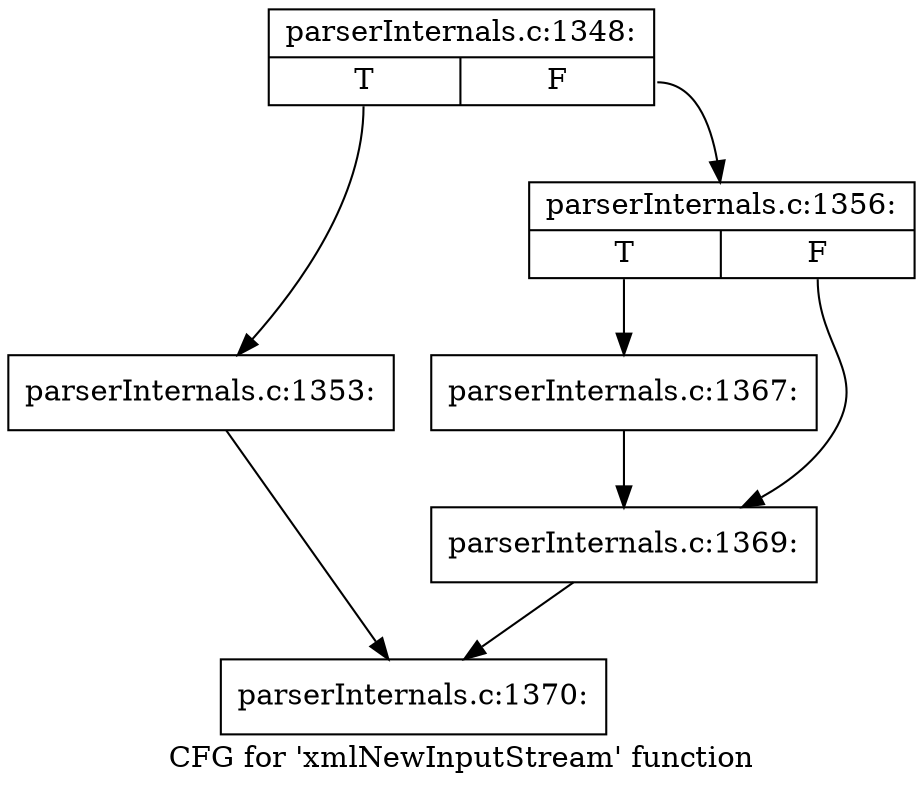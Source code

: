 digraph "CFG for 'xmlNewInputStream' function" {
	label="CFG for 'xmlNewInputStream' function";

	Node0x4f241f0 [shape=record,label="{parserInternals.c:1348:|{<s0>T|<s1>F}}"];
	Node0x4f241f0:s0 -> Node0x4f24c70;
	Node0x4f241f0:s1 -> Node0x4f24cc0;
	Node0x4f24c70 [shape=record,label="{parserInternals.c:1353:}"];
	Node0x4f24c70 -> Node0x4f1fdc0;
	Node0x4f24cc0 [shape=record,label="{parserInternals.c:1356:|{<s0>T|<s1>F}}"];
	Node0x4f24cc0:s0 -> Node0x4f26090;
	Node0x4f24cc0:s1 -> Node0x4f260e0;
	Node0x4f26090 [shape=record,label="{parserInternals.c:1367:}"];
	Node0x4f26090 -> Node0x4f260e0;
	Node0x4f260e0 [shape=record,label="{parserInternals.c:1369:}"];
	Node0x4f260e0 -> Node0x4f1fdc0;
	Node0x4f1fdc0 [shape=record,label="{parserInternals.c:1370:}"];
}
